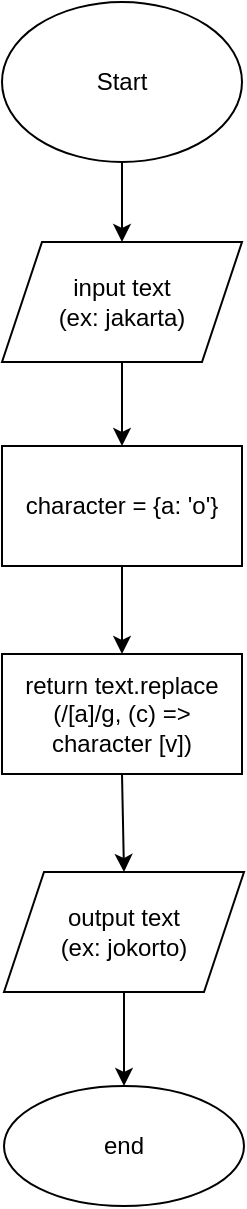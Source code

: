 <mxfile>
    <diagram id="z37mUEPp4qOaj20kRLpD" name="Page-1">
        <mxGraphModel dx="522" dy="520" grid="1" gridSize="10" guides="1" tooltips="1" connect="1" arrows="1" fold="1" page="1" pageScale="1" pageWidth="850" pageHeight="1100" math="0" shadow="0">
            <root>
                <mxCell id="0"/>
                <mxCell id="1" parent="0"/>
                <mxCell id="BzAyO3Wn1m2_-uCd3Lk2-7" value="" style="edgeStyle=orthogonalEdgeStyle;rounded=0;orthogonalLoop=1;jettySize=auto;html=1;" parent="1" source="BzAyO3Wn1m2_-uCd3Lk2-1" target="BzAyO3Wn1m2_-uCd3Lk2-6" edge="1">
                    <mxGeometry relative="1" as="geometry"/>
                </mxCell>
                <mxCell id="BzAyO3Wn1m2_-uCd3Lk2-1" value="Start" style="ellipse;whiteSpace=wrap;html=1;" parent="1" vertex="1">
                    <mxGeometry x="365" y="40" width="120" height="80" as="geometry"/>
                </mxCell>
                <mxCell id="3" value="" style="edgeStyle=none;html=1;" parent="1" source="BzAyO3Wn1m2_-uCd3Lk2-6" target="2" edge="1">
                    <mxGeometry relative="1" as="geometry"/>
                </mxCell>
                <mxCell id="BzAyO3Wn1m2_-uCd3Lk2-6" value="input text&lt;br&gt;(ex: jakarta)" style="shape=parallelogram;perimeter=parallelogramPerimeter;whiteSpace=wrap;html=1;fixedSize=1;" parent="1" vertex="1">
                    <mxGeometry x="365" y="160" width="120" height="60" as="geometry"/>
                </mxCell>
                <mxCell id="9" value="" style="edgeStyle=none;html=1;" edge="1" parent="1" source="2" target="8">
                    <mxGeometry relative="1" as="geometry"/>
                </mxCell>
                <mxCell id="2" value="character = {a: 'o'}" style="whiteSpace=wrap;html=1;" parent="1" vertex="1">
                    <mxGeometry x="365" y="262" width="120" height="60" as="geometry"/>
                </mxCell>
                <mxCell id="7" value="" style="edgeStyle=none;html=1;" parent="1" source="4" target="6" edge="1">
                    <mxGeometry relative="1" as="geometry"/>
                </mxCell>
                <mxCell id="4" value="output text&lt;br&gt;(ex: jokorto)" style="shape=parallelogram;perimeter=parallelogramPerimeter;whiteSpace=wrap;html=1;fixedSize=1;" parent="1" vertex="1">
                    <mxGeometry x="366" y="475" width="120" height="60" as="geometry"/>
                </mxCell>
                <mxCell id="6" value="end" style="ellipse;whiteSpace=wrap;html=1;" parent="1" vertex="1">
                    <mxGeometry x="366" y="582" width="120" height="60" as="geometry"/>
                </mxCell>
                <mxCell id="8" value="return text.replace (/[a]/g, (c) =&amp;gt; character [v])" style="whiteSpace=wrap;html=1;" vertex="1" parent="1">
                    <mxGeometry x="365" y="366" width="120" height="60" as="geometry"/>
                </mxCell>
                <mxCell id="10" value="" style="endArrow=classic;html=1;exitX=0.5;exitY=1;exitDx=0;exitDy=0;entryX=0.5;entryY=0;entryDx=0;entryDy=0;" edge="1" parent="1" source="8" target="4">
                    <mxGeometry width="50" height="50" relative="1" as="geometry">
                        <mxPoint x="420" y="380" as="sourcePoint"/>
                        <mxPoint x="470" y="330" as="targetPoint"/>
                    </mxGeometry>
                </mxCell>
            </root>
        </mxGraphModel>
    </diagram>
</mxfile>